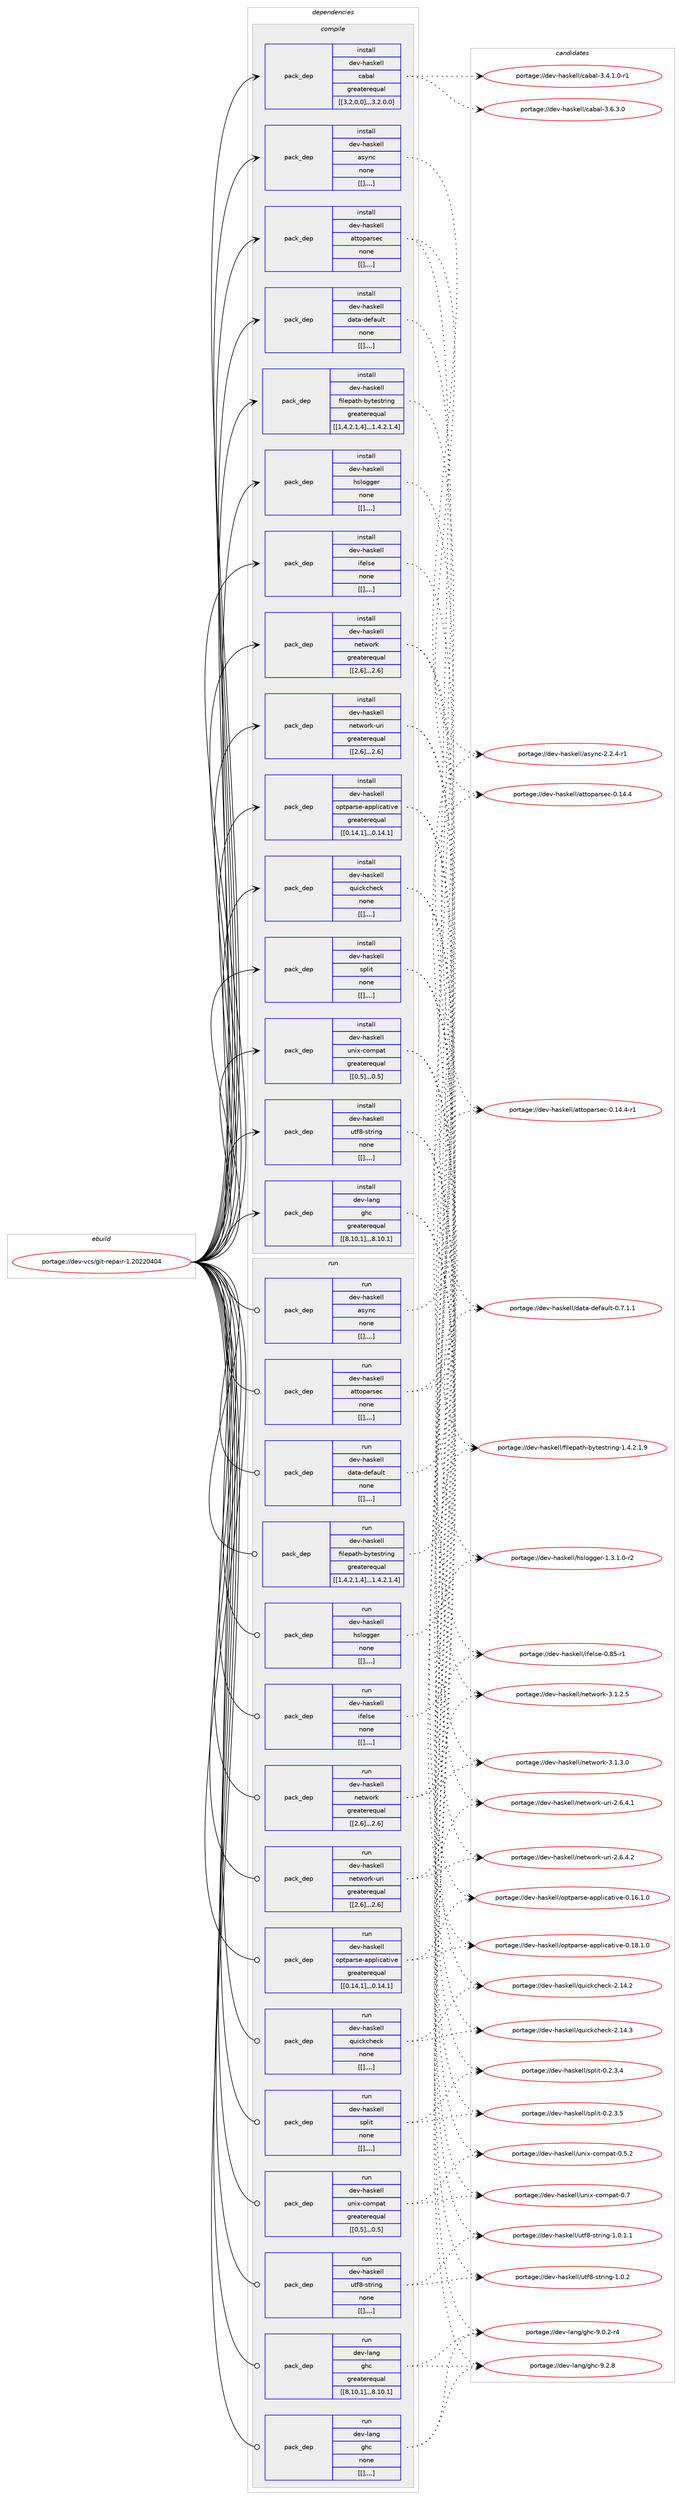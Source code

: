digraph prolog {

# *************
# Graph options
# *************

newrank=true;
concentrate=true;
compound=true;
graph [rankdir=LR,fontname=Helvetica,fontsize=10,ranksep=1.5];#, ranksep=2.5, nodesep=0.2];
edge  [arrowhead=vee];
node  [fontname=Helvetica,fontsize=10];

# **********
# The ebuild
# **********

subgraph cluster_leftcol {
color=gray;
label=<<i>ebuild</i>>;
id [label="portage://dev-vcs/git-repair-1.20220404", color=red, width=4, href="../dev-vcs/git-repair-1.20220404.svg"];
}

# ****************
# The dependencies
# ****************

subgraph cluster_midcol {
color=gray;
label=<<i>dependencies</i>>;
subgraph cluster_compile {
fillcolor="#eeeeee";
style=filled;
label=<<i>compile</i>>;
subgraph pack160324 {
dependency226020 [label=<<TABLE BORDER="0" CELLBORDER="1" CELLSPACING="0" CELLPADDING="4" WIDTH="220"><TR><TD ROWSPAN="6" CELLPADDING="30">pack_dep</TD></TR><TR><TD WIDTH="110">install</TD></TR><TR><TD>dev-haskell</TD></TR><TR><TD>async</TD></TR><TR><TD>none</TD></TR><TR><TD>[[],,,,]</TD></TR></TABLE>>, shape=none, color=blue];
}
id:e -> dependency226020:w [weight=20,style="solid",arrowhead="vee"];
subgraph pack160325 {
dependency226021 [label=<<TABLE BORDER="0" CELLBORDER="1" CELLSPACING="0" CELLPADDING="4" WIDTH="220"><TR><TD ROWSPAN="6" CELLPADDING="30">pack_dep</TD></TR><TR><TD WIDTH="110">install</TD></TR><TR><TD>dev-haskell</TD></TR><TR><TD>attoparsec</TD></TR><TR><TD>none</TD></TR><TR><TD>[[],,,,]</TD></TR></TABLE>>, shape=none, color=blue];
}
id:e -> dependency226021:w [weight=20,style="solid",arrowhead="vee"];
subgraph pack160326 {
dependency226022 [label=<<TABLE BORDER="0" CELLBORDER="1" CELLSPACING="0" CELLPADDING="4" WIDTH="220"><TR><TD ROWSPAN="6" CELLPADDING="30">pack_dep</TD></TR><TR><TD WIDTH="110">install</TD></TR><TR><TD>dev-haskell</TD></TR><TR><TD>cabal</TD></TR><TR><TD>greaterequal</TD></TR><TR><TD>[[3,2,0,0],,,3.2.0.0]</TD></TR></TABLE>>, shape=none, color=blue];
}
id:e -> dependency226022:w [weight=20,style="solid",arrowhead="vee"];
subgraph pack160327 {
dependency226023 [label=<<TABLE BORDER="0" CELLBORDER="1" CELLSPACING="0" CELLPADDING="4" WIDTH="220"><TR><TD ROWSPAN="6" CELLPADDING="30">pack_dep</TD></TR><TR><TD WIDTH="110">install</TD></TR><TR><TD>dev-haskell</TD></TR><TR><TD>data-default</TD></TR><TR><TD>none</TD></TR><TR><TD>[[],,,,]</TD></TR></TABLE>>, shape=none, color=blue];
}
id:e -> dependency226023:w [weight=20,style="solid",arrowhead="vee"];
subgraph pack160328 {
dependency226024 [label=<<TABLE BORDER="0" CELLBORDER="1" CELLSPACING="0" CELLPADDING="4" WIDTH="220"><TR><TD ROWSPAN="6" CELLPADDING="30">pack_dep</TD></TR><TR><TD WIDTH="110">install</TD></TR><TR><TD>dev-haskell</TD></TR><TR><TD>filepath-bytestring</TD></TR><TR><TD>greaterequal</TD></TR><TR><TD>[[1,4,2,1,4],,,1.4.2.1.4]</TD></TR></TABLE>>, shape=none, color=blue];
}
id:e -> dependency226024:w [weight=20,style="solid",arrowhead="vee"];
subgraph pack160329 {
dependency226025 [label=<<TABLE BORDER="0" CELLBORDER="1" CELLSPACING="0" CELLPADDING="4" WIDTH="220"><TR><TD ROWSPAN="6" CELLPADDING="30">pack_dep</TD></TR><TR><TD WIDTH="110">install</TD></TR><TR><TD>dev-haskell</TD></TR><TR><TD>hslogger</TD></TR><TR><TD>none</TD></TR><TR><TD>[[],,,,]</TD></TR></TABLE>>, shape=none, color=blue];
}
id:e -> dependency226025:w [weight=20,style="solid",arrowhead="vee"];
subgraph pack160330 {
dependency226026 [label=<<TABLE BORDER="0" CELLBORDER="1" CELLSPACING="0" CELLPADDING="4" WIDTH="220"><TR><TD ROWSPAN="6" CELLPADDING="30">pack_dep</TD></TR><TR><TD WIDTH="110">install</TD></TR><TR><TD>dev-haskell</TD></TR><TR><TD>ifelse</TD></TR><TR><TD>none</TD></TR><TR><TD>[[],,,,]</TD></TR></TABLE>>, shape=none, color=blue];
}
id:e -> dependency226026:w [weight=20,style="solid",arrowhead="vee"];
subgraph pack160331 {
dependency226027 [label=<<TABLE BORDER="0" CELLBORDER="1" CELLSPACING="0" CELLPADDING="4" WIDTH="220"><TR><TD ROWSPAN="6" CELLPADDING="30">pack_dep</TD></TR><TR><TD WIDTH="110">install</TD></TR><TR><TD>dev-haskell</TD></TR><TR><TD>network</TD></TR><TR><TD>greaterequal</TD></TR><TR><TD>[[2,6],,,2.6]</TD></TR></TABLE>>, shape=none, color=blue];
}
id:e -> dependency226027:w [weight=20,style="solid",arrowhead="vee"];
subgraph pack160332 {
dependency226028 [label=<<TABLE BORDER="0" CELLBORDER="1" CELLSPACING="0" CELLPADDING="4" WIDTH="220"><TR><TD ROWSPAN="6" CELLPADDING="30">pack_dep</TD></TR><TR><TD WIDTH="110">install</TD></TR><TR><TD>dev-haskell</TD></TR><TR><TD>network-uri</TD></TR><TR><TD>greaterequal</TD></TR><TR><TD>[[2,6],,,2.6]</TD></TR></TABLE>>, shape=none, color=blue];
}
id:e -> dependency226028:w [weight=20,style="solid",arrowhead="vee"];
subgraph pack160333 {
dependency226029 [label=<<TABLE BORDER="0" CELLBORDER="1" CELLSPACING="0" CELLPADDING="4" WIDTH="220"><TR><TD ROWSPAN="6" CELLPADDING="30">pack_dep</TD></TR><TR><TD WIDTH="110">install</TD></TR><TR><TD>dev-haskell</TD></TR><TR><TD>optparse-applicative</TD></TR><TR><TD>greaterequal</TD></TR><TR><TD>[[0,14,1],,,0.14.1]</TD></TR></TABLE>>, shape=none, color=blue];
}
id:e -> dependency226029:w [weight=20,style="solid",arrowhead="vee"];
subgraph pack160334 {
dependency226030 [label=<<TABLE BORDER="0" CELLBORDER="1" CELLSPACING="0" CELLPADDING="4" WIDTH="220"><TR><TD ROWSPAN="6" CELLPADDING="30">pack_dep</TD></TR><TR><TD WIDTH="110">install</TD></TR><TR><TD>dev-haskell</TD></TR><TR><TD>quickcheck</TD></TR><TR><TD>none</TD></TR><TR><TD>[[],,,,]</TD></TR></TABLE>>, shape=none, color=blue];
}
id:e -> dependency226030:w [weight=20,style="solid",arrowhead="vee"];
subgraph pack160335 {
dependency226031 [label=<<TABLE BORDER="0" CELLBORDER="1" CELLSPACING="0" CELLPADDING="4" WIDTH="220"><TR><TD ROWSPAN="6" CELLPADDING="30">pack_dep</TD></TR><TR><TD WIDTH="110">install</TD></TR><TR><TD>dev-haskell</TD></TR><TR><TD>split</TD></TR><TR><TD>none</TD></TR><TR><TD>[[],,,,]</TD></TR></TABLE>>, shape=none, color=blue];
}
id:e -> dependency226031:w [weight=20,style="solid",arrowhead="vee"];
subgraph pack160336 {
dependency226032 [label=<<TABLE BORDER="0" CELLBORDER="1" CELLSPACING="0" CELLPADDING="4" WIDTH="220"><TR><TD ROWSPAN="6" CELLPADDING="30">pack_dep</TD></TR><TR><TD WIDTH="110">install</TD></TR><TR><TD>dev-haskell</TD></TR><TR><TD>unix-compat</TD></TR><TR><TD>greaterequal</TD></TR><TR><TD>[[0,5],,,0.5]</TD></TR></TABLE>>, shape=none, color=blue];
}
id:e -> dependency226032:w [weight=20,style="solid",arrowhead="vee"];
subgraph pack160337 {
dependency226033 [label=<<TABLE BORDER="0" CELLBORDER="1" CELLSPACING="0" CELLPADDING="4" WIDTH="220"><TR><TD ROWSPAN="6" CELLPADDING="30">pack_dep</TD></TR><TR><TD WIDTH="110">install</TD></TR><TR><TD>dev-haskell</TD></TR><TR><TD>utf8-string</TD></TR><TR><TD>none</TD></TR><TR><TD>[[],,,,]</TD></TR></TABLE>>, shape=none, color=blue];
}
id:e -> dependency226033:w [weight=20,style="solid",arrowhead="vee"];
subgraph pack160338 {
dependency226034 [label=<<TABLE BORDER="0" CELLBORDER="1" CELLSPACING="0" CELLPADDING="4" WIDTH="220"><TR><TD ROWSPAN="6" CELLPADDING="30">pack_dep</TD></TR><TR><TD WIDTH="110">install</TD></TR><TR><TD>dev-lang</TD></TR><TR><TD>ghc</TD></TR><TR><TD>greaterequal</TD></TR><TR><TD>[[8,10,1],,,8.10.1]</TD></TR></TABLE>>, shape=none, color=blue];
}
id:e -> dependency226034:w [weight=20,style="solid",arrowhead="vee"];
}
subgraph cluster_compileandrun {
fillcolor="#eeeeee";
style=filled;
label=<<i>compile and run</i>>;
}
subgraph cluster_run {
fillcolor="#eeeeee";
style=filled;
label=<<i>run</i>>;
subgraph pack160339 {
dependency226035 [label=<<TABLE BORDER="0" CELLBORDER="1" CELLSPACING="0" CELLPADDING="4" WIDTH="220"><TR><TD ROWSPAN="6" CELLPADDING="30">pack_dep</TD></TR><TR><TD WIDTH="110">run</TD></TR><TR><TD>dev-haskell</TD></TR><TR><TD>async</TD></TR><TR><TD>none</TD></TR><TR><TD>[[],,,,]</TD></TR></TABLE>>, shape=none, color=blue];
}
id:e -> dependency226035:w [weight=20,style="solid",arrowhead="odot"];
subgraph pack160340 {
dependency226036 [label=<<TABLE BORDER="0" CELLBORDER="1" CELLSPACING="0" CELLPADDING="4" WIDTH="220"><TR><TD ROWSPAN="6" CELLPADDING="30">pack_dep</TD></TR><TR><TD WIDTH="110">run</TD></TR><TR><TD>dev-haskell</TD></TR><TR><TD>attoparsec</TD></TR><TR><TD>none</TD></TR><TR><TD>[[],,,,]</TD></TR></TABLE>>, shape=none, color=blue];
}
id:e -> dependency226036:w [weight=20,style="solid",arrowhead="odot"];
subgraph pack160341 {
dependency226037 [label=<<TABLE BORDER="0" CELLBORDER="1" CELLSPACING="0" CELLPADDING="4" WIDTH="220"><TR><TD ROWSPAN="6" CELLPADDING="30">pack_dep</TD></TR><TR><TD WIDTH="110">run</TD></TR><TR><TD>dev-haskell</TD></TR><TR><TD>data-default</TD></TR><TR><TD>none</TD></TR><TR><TD>[[],,,,]</TD></TR></TABLE>>, shape=none, color=blue];
}
id:e -> dependency226037:w [weight=20,style="solid",arrowhead="odot"];
subgraph pack160342 {
dependency226038 [label=<<TABLE BORDER="0" CELLBORDER="1" CELLSPACING="0" CELLPADDING="4" WIDTH="220"><TR><TD ROWSPAN="6" CELLPADDING="30">pack_dep</TD></TR><TR><TD WIDTH="110">run</TD></TR><TR><TD>dev-haskell</TD></TR><TR><TD>filepath-bytestring</TD></TR><TR><TD>greaterequal</TD></TR><TR><TD>[[1,4,2,1,4],,,1.4.2.1.4]</TD></TR></TABLE>>, shape=none, color=blue];
}
id:e -> dependency226038:w [weight=20,style="solid",arrowhead="odot"];
subgraph pack160343 {
dependency226039 [label=<<TABLE BORDER="0" CELLBORDER="1" CELLSPACING="0" CELLPADDING="4" WIDTH="220"><TR><TD ROWSPAN="6" CELLPADDING="30">pack_dep</TD></TR><TR><TD WIDTH="110">run</TD></TR><TR><TD>dev-haskell</TD></TR><TR><TD>hslogger</TD></TR><TR><TD>none</TD></TR><TR><TD>[[],,,,]</TD></TR></TABLE>>, shape=none, color=blue];
}
id:e -> dependency226039:w [weight=20,style="solid",arrowhead="odot"];
subgraph pack160344 {
dependency226040 [label=<<TABLE BORDER="0" CELLBORDER="1" CELLSPACING="0" CELLPADDING="4" WIDTH="220"><TR><TD ROWSPAN="6" CELLPADDING="30">pack_dep</TD></TR><TR><TD WIDTH="110">run</TD></TR><TR><TD>dev-haskell</TD></TR><TR><TD>ifelse</TD></TR><TR><TD>none</TD></TR><TR><TD>[[],,,,]</TD></TR></TABLE>>, shape=none, color=blue];
}
id:e -> dependency226040:w [weight=20,style="solid",arrowhead="odot"];
subgraph pack160345 {
dependency226041 [label=<<TABLE BORDER="0" CELLBORDER="1" CELLSPACING="0" CELLPADDING="4" WIDTH="220"><TR><TD ROWSPAN="6" CELLPADDING="30">pack_dep</TD></TR><TR><TD WIDTH="110">run</TD></TR><TR><TD>dev-haskell</TD></TR><TR><TD>network</TD></TR><TR><TD>greaterequal</TD></TR><TR><TD>[[2,6],,,2.6]</TD></TR></TABLE>>, shape=none, color=blue];
}
id:e -> dependency226041:w [weight=20,style="solid",arrowhead="odot"];
subgraph pack160346 {
dependency226042 [label=<<TABLE BORDER="0" CELLBORDER="1" CELLSPACING="0" CELLPADDING="4" WIDTH="220"><TR><TD ROWSPAN="6" CELLPADDING="30">pack_dep</TD></TR><TR><TD WIDTH="110">run</TD></TR><TR><TD>dev-haskell</TD></TR><TR><TD>network-uri</TD></TR><TR><TD>greaterequal</TD></TR><TR><TD>[[2,6],,,2.6]</TD></TR></TABLE>>, shape=none, color=blue];
}
id:e -> dependency226042:w [weight=20,style="solid",arrowhead="odot"];
subgraph pack160347 {
dependency226043 [label=<<TABLE BORDER="0" CELLBORDER="1" CELLSPACING="0" CELLPADDING="4" WIDTH="220"><TR><TD ROWSPAN="6" CELLPADDING="30">pack_dep</TD></TR><TR><TD WIDTH="110">run</TD></TR><TR><TD>dev-haskell</TD></TR><TR><TD>optparse-applicative</TD></TR><TR><TD>greaterequal</TD></TR><TR><TD>[[0,14,1],,,0.14.1]</TD></TR></TABLE>>, shape=none, color=blue];
}
id:e -> dependency226043:w [weight=20,style="solid",arrowhead="odot"];
subgraph pack160348 {
dependency226044 [label=<<TABLE BORDER="0" CELLBORDER="1" CELLSPACING="0" CELLPADDING="4" WIDTH="220"><TR><TD ROWSPAN="6" CELLPADDING="30">pack_dep</TD></TR><TR><TD WIDTH="110">run</TD></TR><TR><TD>dev-haskell</TD></TR><TR><TD>quickcheck</TD></TR><TR><TD>none</TD></TR><TR><TD>[[],,,,]</TD></TR></TABLE>>, shape=none, color=blue];
}
id:e -> dependency226044:w [weight=20,style="solid",arrowhead="odot"];
subgraph pack160349 {
dependency226045 [label=<<TABLE BORDER="0" CELLBORDER="1" CELLSPACING="0" CELLPADDING="4" WIDTH="220"><TR><TD ROWSPAN="6" CELLPADDING="30">pack_dep</TD></TR><TR><TD WIDTH="110">run</TD></TR><TR><TD>dev-haskell</TD></TR><TR><TD>split</TD></TR><TR><TD>none</TD></TR><TR><TD>[[],,,,]</TD></TR></TABLE>>, shape=none, color=blue];
}
id:e -> dependency226045:w [weight=20,style="solid",arrowhead="odot"];
subgraph pack160350 {
dependency226046 [label=<<TABLE BORDER="0" CELLBORDER="1" CELLSPACING="0" CELLPADDING="4" WIDTH="220"><TR><TD ROWSPAN="6" CELLPADDING="30">pack_dep</TD></TR><TR><TD WIDTH="110">run</TD></TR><TR><TD>dev-haskell</TD></TR><TR><TD>unix-compat</TD></TR><TR><TD>greaterequal</TD></TR><TR><TD>[[0,5],,,0.5]</TD></TR></TABLE>>, shape=none, color=blue];
}
id:e -> dependency226046:w [weight=20,style="solid",arrowhead="odot"];
subgraph pack160351 {
dependency226047 [label=<<TABLE BORDER="0" CELLBORDER="1" CELLSPACING="0" CELLPADDING="4" WIDTH="220"><TR><TD ROWSPAN="6" CELLPADDING="30">pack_dep</TD></TR><TR><TD WIDTH="110">run</TD></TR><TR><TD>dev-haskell</TD></TR><TR><TD>utf8-string</TD></TR><TR><TD>none</TD></TR><TR><TD>[[],,,,]</TD></TR></TABLE>>, shape=none, color=blue];
}
id:e -> dependency226047:w [weight=20,style="solid",arrowhead="odot"];
subgraph pack160352 {
dependency226048 [label=<<TABLE BORDER="0" CELLBORDER="1" CELLSPACING="0" CELLPADDING="4" WIDTH="220"><TR><TD ROWSPAN="6" CELLPADDING="30">pack_dep</TD></TR><TR><TD WIDTH="110">run</TD></TR><TR><TD>dev-lang</TD></TR><TR><TD>ghc</TD></TR><TR><TD>greaterequal</TD></TR><TR><TD>[[8,10,1],,,8.10.1]</TD></TR></TABLE>>, shape=none, color=blue];
}
id:e -> dependency226048:w [weight=20,style="solid",arrowhead="odot"];
subgraph pack160353 {
dependency226049 [label=<<TABLE BORDER="0" CELLBORDER="1" CELLSPACING="0" CELLPADDING="4" WIDTH="220"><TR><TD ROWSPAN="6" CELLPADDING="30">pack_dep</TD></TR><TR><TD WIDTH="110">run</TD></TR><TR><TD>dev-lang</TD></TR><TR><TD>ghc</TD></TR><TR><TD>none</TD></TR><TR><TD>[[],,,,]</TD></TR></TABLE>>, shape=none, color=blue];
}
id:e -> dependency226049:w [weight=20,style="solid",arrowhead="odot"];
}
}

# **************
# The candidates
# **************

subgraph cluster_choices {
rank=same;
color=gray;
label=<<i>candidates</i>>;

subgraph choice160324 {
color=black;
nodesep=1;
choice10010111845104971151071011081084797115121110994550465046524511449 [label="portage://dev-haskell/async-2.2.4-r1", color=red, width=4,href="../dev-haskell/async-2.2.4-r1.svg"];
dependency226020:e -> choice10010111845104971151071011081084797115121110994550465046524511449:w [style=dotted,weight="100"];
}
subgraph choice160325 {
color=black;
nodesep=1;
choice100101118451049711510710110810847971161161111129711411510199454846495246524511449 [label="portage://dev-haskell/attoparsec-0.14.4-r1", color=red, width=4,href="../dev-haskell/attoparsec-0.14.4-r1.svg"];
choice10010111845104971151071011081084797116116111112971141151019945484649524652 [label="portage://dev-haskell/attoparsec-0.14.4", color=red, width=4,href="../dev-haskell/attoparsec-0.14.4.svg"];
dependency226021:e -> choice100101118451049711510710110810847971161161111129711411510199454846495246524511449:w [style=dotted,weight="100"];
dependency226021:e -> choice10010111845104971151071011081084797116116111112971141151019945484649524652:w [style=dotted,weight="100"];
}
subgraph choice160326 {
color=black;
nodesep=1;
choice100101118451049711510710110810847999798971084551465446514648 [label="portage://dev-haskell/cabal-3.6.3.0", color=red, width=4,href="../dev-haskell/cabal-3.6.3.0.svg"];
choice1001011184510497115107101108108479997989710845514652464946484511449 [label="portage://dev-haskell/cabal-3.4.1.0-r1", color=red, width=4,href="../dev-haskell/cabal-3.4.1.0-r1.svg"];
dependency226022:e -> choice100101118451049711510710110810847999798971084551465446514648:w [style=dotted,weight="100"];
dependency226022:e -> choice1001011184510497115107101108108479997989710845514652464946484511449:w [style=dotted,weight="100"];
}
subgraph choice160327 {
color=black;
nodesep=1;
choice100101118451049711510710110810847100971169745100101102971171081164548465546494649 [label="portage://dev-haskell/data-default-0.7.1.1", color=red, width=4,href="../dev-haskell/data-default-0.7.1.1.svg"];
dependency226023:e -> choice100101118451049711510710110810847100971169745100101102971171081164548465546494649:w [style=dotted,weight="100"];
}
subgraph choice160328 {
color=black;
nodesep=1;
choice10010111845104971151071011081084710210510810111297116104459812111610111511611410511010345494652465046494657 [label="portage://dev-haskell/filepath-bytestring-1.4.2.1.9", color=red, width=4,href="../dev-haskell/filepath-bytestring-1.4.2.1.9.svg"];
dependency226024:e -> choice10010111845104971151071011081084710210510810111297116104459812111610111511611410511010345494652465046494657:w [style=dotted,weight="100"];
}
subgraph choice160329 {
color=black;
nodesep=1;
choice10010111845104971151071011081084710411510811110310310111445494651464946484511450 [label="portage://dev-haskell/hslogger-1.3.1.0-r2", color=red, width=4,href="../dev-haskell/hslogger-1.3.1.0-r2.svg"];
dependency226025:e -> choice10010111845104971151071011081084710411510811110310310111445494651464946484511450:w [style=dotted,weight="100"];
}
subgraph choice160330 {
color=black;
nodesep=1;
choice10010111845104971151071011081084710510210110811510145484656534511449 [label="portage://dev-haskell/ifelse-0.85-r1", color=red, width=4,href="../dev-haskell/ifelse-0.85-r1.svg"];
dependency226026:e -> choice10010111845104971151071011081084710510210110811510145484656534511449:w [style=dotted,weight="100"];
}
subgraph choice160331 {
color=black;
nodesep=1;
choice1001011184510497115107101108108471101011161191111141074551464946514648 [label="portage://dev-haskell/network-3.1.3.0", color=red, width=4,href="../dev-haskell/network-3.1.3.0.svg"];
choice1001011184510497115107101108108471101011161191111141074551464946504653 [label="portage://dev-haskell/network-3.1.2.5", color=red, width=4,href="../dev-haskell/network-3.1.2.5.svg"];
dependency226027:e -> choice1001011184510497115107101108108471101011161191111141074551464946514648:w [style=dotted,weight="100"];
dependency226027:e -> choice1001011184510497115107101108108471101011161191111141074551464946504653:w [style=dotted,weight="100"];
}
subgraph choice160332 {
color=black;
nodesep=1;
choice100101118451049711510710110810847110101116119111114107451171141054550465446524650 [label="portage://dev-haskell/network-uri-2.6.4.2", color=red, width=4,href="../dev-haskell/network-uri-2.6.4.2.svg"];
choice100101118451049711510710110810847110101116119111114107451171141054550465446524649 [label="portage://dev-haskell/network-uri-2.6.4.1", color=red, width=4,href="../dev-haskell/network-uri-2.6.4.1.svg"];
dependency226028:e -> choice100101118451049711510710110810847110101116119111114107451171141054550465446524650:w [style=dotted,weight="100"];
dependency226028:e -> choice100101118451049711510710110810847110101116119111114107451171141054550465446524649:w [style=dotted,weight="100"];
}
subgraph choice160333 {
color=black;
nodesep=1;
choice1001011184510497115107101108108471111121161129711411510145971121121081059997116105118101454846495646494648 [label="portage://dev-haskell/optparse-applicative-0.18.1.0", color=red, width=4,href="../dev-haskell/optparse-applicative-0.18.1.0.svg"];
choice1001011184510497115107101108108471111121161129711411510145971121121081059997116105118101454846495446494648 [label="portage://dev-haskell/optparse-applicative-0.16.1.0", color=red, width=4,href="../dev-haskell/optparse-applicative-0.16.1.0.svg"];
dependency226029:e -> choice1001011184510497115107101108108471111121161129711411510145971121121081059997116105118101454846495646494648:w [style=dotted,weight="100"];
dependency226029:e -> choice1001011184510497115107101108108471111121161129711411510145971121121081059997116105118101454846495446494648:w [style=dotted,weight="100"];
}
subgraph choice160334 {
color=black;
nodesep=1;
choice10010111845104971151071011081084711311710599107991041019910745504649524651 [label="portage://dev-haskell/quickcheck-2.14.3", color=red, width=4,href="../dev-haskell/quickcheck-2.14.3.svg"];
choice10010111845104971151071011081084711311710599107991041019910745504649524650 [label="portage://dev-haskell/quickcheck-2.14.2", color=red, width=4,href="../dev-haskell/quickcheck-2.14.2.svg"];
dependency226030:e -> choice10010111845104971151071011081084711311710599107991041019910745504649524651:w [style=dotted,weight="100"];
dependency226030:e -> choice10010111845104971151071011081084711311710599107991041019910745504649524650:w [style=dotted,weight="100"];
}
subgraph choice160335 {
color=black;
nodesep=1;
choice1001011184510497115107101108108471151121081051164548465046514653 [label="portage://dev-haskell/split-0.2.3.5", color=red, width=4,href="../dev-haskell/split-0.2.3.5.svg"];
choice1001011184510497115107101108108471151121081051164548465046514652 [label="portage://dev-haskell/split-0.2.3.4", color=red, width=4,href="../dev-haskell/split-0.2.3.4.svg"];
dependency226031:e -> choice1001011184510497115107101108108471151121081051164548465046514653:w [style=dotted,weight="100"];
dependency226031:e -> choice1001011184510497115107101108108471151121081051164548465046514652:w [style=dotted,weight="100"];
}
subgraph choice160336 {
color=black;
nodesep=1;
choice10010111845104971151071011081084711711010512045991111091129711645484655 [label="portage://dev-haskell/unix-compat-0.7", color=red, width=4,href="../dev-haskell/unix-compat-0.7.svg"];
choice100101118451049711510710110810847117110105120459911110911297116454846534650 [label="portage://dev-haskell/unix-compat-0.5.2", color=red, width=4,href="../dev-haskell/unix-compat-0.5.2.svg"];
dependency226032:e -> choice10010111845104971151071011081084711711010512045991111091129711645484655:w [style=dotted,weight="100"];
dependency226032:e -> choice100101118451049711510710110810847117110105120459911110911297116454846534650:w [style=dotted,weight="100"];
}
subgraph choice160337 {
color=black;
nodesep=1;
choice1001011184510497115107101108108471171161025645115116114105110103454946484650 [label="portage://dev-haskell/utf8-string-1.0.2", color=red, width=4,href="../dev-haskell/utf8-string-1.0.2.svg"];
choice10010111845104971151071011081084711711610256451151161141051101034549464846494649 [label="portage://dev-haskell/utf8-string-1.0.1.1", color=red, width=4,href="../dev-haskell/utf8-string-1.0.1.1.svg"];
dependency226033:e -> choice1001011184510497115107101108108471171161025645115116114105110103454946484650:w [style=dotted,weight="100"];
dependency226033:e -> choice10010111845104971151071011081084711711610256451151161141051101034549464846494649:w [style=dotted,weight="100"];
}
subgraph choice160338 {
color=black;
nodesep=1;
choice10010111845108971101034710310499455746504656 [label="portage://dev-lang/ghc-9.2.8", color=red, width=4,href="../dev-lang/ghc-9.2.8.svg"];
choice100101118451089711010347103104994557464846504511452 [label="portage://dev-lang/ghc-9.0.2-r4", color=red, width=4,href="../dev-lang/ghc-9.0.2-r4.svg"];
dependency226034:e -> choice10010111845108971101034710310499455746504656:w [style=dotted,weight="100"];
dependency226034:e -> choice100101118451089711010347103104994557464846504511452:w [style=dotted,weight="100"];
}
subgraph choice160339 {
color=black;
nodesep=1;
choice10010111845104971151071011081084797115121110994550465046524511449 [label="portage://dev-haskell/async-2.2.4-r1", color=red, width=4,href="../dev-haskell/async-2.2.4-r1.svg"];
dependency226035:e -> choice10010111845104971151071011081084797115121110994550465046524511449:w [style=dotted,weight="100"];
}
subgraph choice160340 {
color=black;
nodesep=1;
choice100101118451049711510710110810847971161161111129711411510199454846495246524511449 [label="portage://dev-haskell/attoparsec-0.14.4-r1", color=red, width=4,href="../dev-haskell/attoparsec-0.14.4-r1.svg"];
choice10010111845104971151071011081084797116116111112971141151019945484649524652 [label="portage://dev-haskell/attoparsec-0.14.4", color=red, width=4,href="../dev-haskell/attoparsec-0.14.4.svg"];
dependency226036:e -> choice100101118451049711510710110810847971161161111129711411510199454846495246524511449:w [style=dotted,weight="100"];
dependency226036:e -> choice10010111845104971151071011081084797116116111112971141151019945484649524652:w [style=dotted,weight="100"];
}
subgraph choice160341 {
color=black;
nodesep=1;
choice100101118451049711510710110810847100971169745100101102971171081164548465546494649 [label="portage://dev-haskell/data-default-0.7.1.1", color=red, width=4,href="../dev-haskell/data-default-0.7.1.1.svg"];
dependency226037:e -> choice100101118451049711510710110810847100971169745100101102971171081164548465546494649:w [style=dotted,weight="100"];
}
subgraph choice160342 {
color=black;
nodesep=1;
choice10010111845104971151071011081084710210510810111297116104459812111610111511611410511010345494652465046494657 [label="portage://dev-haskell/filepath-bytestring-1.4.2.1.9", color=red, width=4,href="../dev-haskell/filepath-bytestring-1.4.2.1.9.svg"];
dependency226038:e -> choice10010111845104971151071011081084710210510810111297116104459812111610111511611410511010345494652465046494657:w [style=dotted,weight="100"];
}
subgraph choice160343 {
color=black;
nodesep=1;
choice10010111845104971151071011081084710411510811110310310111445494651464946484511450 [label="portage://dev-haskell/hslogger-1.3.1.0-r2", color=red, width=4,href="../dev-haskell/hslogger-1.3.1.0-r2.svg"];
dependency226039:e -> choice10010111845104971151071011081084710411510811110310310111445494651464946484511450:w [style=dotted,weight="100"];
}
subgraph choice160344 {
color=black;
nodesep=1;
choice10010111845104971151071011081084710510210110811510145484656534511449 [label="portage://dev-haskell/ifelse-0.85-r1", color=red, width=4,href="../dev-haskell/ifelse-0.85-r1.svg"];
dependency226040:e -> choice10010111845104971151071011081084710510210110811510145484656534511449:w [style=dotted,weight="100"];
}
subgraph choice160345 {
color=black;
nodesep=1;
choice1001011184510497115107101108108471101011161191111141074551464946514648 [label="portage://dev-haskell/network-3.1.3.0", color=red, width=4,href="../dev-haskell/network-3.1.3.0.svg"];
choice1001011184510497115107101108108471101011161191111141074551464946504653 [label="portage://dev-haskell/network-3.1.2.5", color=red, width=4,href="../dev-haskell/network-3.1.2.5.svg"];
dependency226041:e -> choice1001011184510497115107101108108471101011161191111141074551464946514648:w [style=dotted,weight="100"];
dependency226041:e -> choice1001011184510497115107101108108471101011161191111141074551464946504653:w [style=dotted,weight="100"];
}
subgraph choice160346 {
color=black;
nodesep=1;
choice100101118451049711510710110810847110101116119111114107451171141054550465446524650 [label="portage://dev-haskell/network-uri-2.6.4.2", color=red, width=4,href="../dev-haskell/network-uri-2.6.4.2.svg"];
choice100101118451049711510710110810847110101116119111114107451171141054550465446524649 [label="portage://dev-haskell/network-uri-2.6.4.1", color=red, width=4,href="../dev-haskell/network-uri-2.6.4.1.svg"];
dependency226042:e -> choice100101118451049711510710110810847110101116119111114107451171141054550465446524650:w [style=dotted,weight="100"];
dependency226042:e -> choice100101118451049711510710110810847110101116119111114107451171141054550465446524649:w [style=dotted,weight="100"];
}
subgraph choice160347 {
color=black;
nodesep=1;
choice1001011184510497115107101108108471111121161129711411510145971121121081059997116105118101454846495646494648 [label="portage://dev-haskell/optparse-applicative-0.18.1.0", color=red, width=4,href="../dev-haskell/optparse-applicative-0.18.1.0.svg"];
choice1001011184510497115107101108108471111121161129711411510145971121121081059997116105118101454846495446494648 [label="portage://dev-haskell/optparse-applicative-0.16.1.0", color=red, width=4,href="../dev-haskell/optparse-applicative-0.16.1.0.svg"];
dependency226043:e -> choice1001011184510497115107101108108471111121161129711411510145971121121081059997116105118101454846495646494648:w [style=dotted,weight="100"];
dependency226043:e -> choice1001011184510497115107101108108471111121161129711411510145971121121081059997116105118101454846495446494648:w [style=dotted,weight="100"];
}
subgraph choice160348 {
color=black;
nodesep=1;
choice10010111845104971151071011081084711311710599107991041019910745504649524651 [label="portage://dev-haskell/quickcheck-2.14.3", color=red, width=4,href="../dev-haskell/quickcheck-2.14.3.svg"];
choice10010111845104971151071011081084711311710599107991041019910745504649524650 [label="portage://dev-haskell/quickcheck-2.14.2", color=red, width=4,href="../dev-haskell/quickcheck-2.14.2.svg"];
dependency226044:e -> choice10010111845104971151071011081084711311710599107991041019910745504649524651:w [style=dotted,weight="100"];
dependency226044:e -> choice10010111845104971151071011081084711311710599107991041019910745504649524650:w [style=dotted,weight="100"];
}
subgraph choice160349 {
color=black;
nodesep=1;
choice1001011184510497115107101108108471151121081051164548465046514653 [label="portage://dev-haskell/split-0.2.3.5", color=red, width=4,href="../dev-haskell/split-0.2.3.5.svg"];
choice1001011184510497115107101108108471151121081051164548465046514652 [label="portage://dev-haskell/split-0.2.3.4", color=red, width=4,href="../dev-haskell/split-0.2.3.4.svg"];
dependency226045:e -> choice1001011184510497115107101108108471151121081051164548465046514653:w [style=dotted,weight="100"];
dependency226045:e -> choice1001011184510497115107101108108471151121081051164548465046514652:w [style=dotted,weight="100"];
}
subgraph choice160350 {
color=black;
nodesep=1;
choice10010111845104971151071011081084711711010512045991111091129711645484655 [label="portage://dev-haskell/unix-compat-0.7", color=red, width=4,href="../dev-haskell/unix-compat-0.7.svg"];
choice100101118451049711510710110810847117110105120459911110911297116454846534650 [label="portage://dev-haskell/unix-compat-0.5.2", color=red, width=4,href="../dev-haskell/unix-compat-0.5.2.svg"];
dependency226046:e -> choice10010111845104971151071011081084711711010512045991111091129711645484655:w [style=dotted,weight="100"];
dependency226046:e -> choice100101118451049711510710110810847117110105120459911110911297116454846534650:w [style=dotted,weight="100"];
}
subgraph choice160351 {
color=black;
nodesep=1;
choice1001011184510497115107101108108471171161025645115116114105110103454946484650 [label="portage://dev-haskell/utf8-string-1.0.2", color=red, width=4,href="../dev-haskell/utf8-string-1.0.2.svg"];
choice10010111845104971151071011081084711711610256451151161141051101034549464846494649 [label="portage://dev-haskell/utf8-string-1.0.1.1", color=red, width=4,href="../dev-haskell/utf8-string-1.0.1.1.svg"];
dependency226047:e -> choice1001011184510497115107101108108471171161025645115116114105110103454946484650:w [style=dotted,weight="100"];
dependency226047:e -> choice10010111845104971151071011081084711711610256451151161141051101034549464846494649:w [style=dotted,weight="100"];
}
subgraph choice160352 {
color=black;
nodesep=1;
choice10010111845108971101034710310499455746504656 [label="portage://dev-lang/ghc-9.2.8", color=red, width=4,href="../dev-lang/ghc-9.2.8.svg"];
choice100101118451089711010347103104994557464846504511452 [label="portage://dev-lang/ghc-9.0.2-r4", color=red, width=4,href="../dev-lang/ghc-9.0.2-r4.svg"];
dependency226048:e -> choice10010111845108971101034710310499455746504656:w [style=dotted,weight="100"];
dependency226048:e -> choice100101118451089711010347103104994557464846504511452:w [style=dotted,weight="100"];
}
subgraph choice160353 {
color=black;
nodesep=1;
choice10010111845108971101034710310499455746504656 [label="portage://dev-lang/ghc-9.2.8", color=red, width=4,href="../dev-lang/ghc-9.2.8.svg"];
choice100101118451089711010347103104994557464846504511452 [label="portage://dev-lang/ghc-9.0.2-r4", color=red, width=4,href="../dev-lang/ghc-9.0.2-r4.svg"];
dependency226049:e -> choice10010111845108971101034710310499455746504656:w [style=dotted,weight="100"];
dependency226049:e -> choice100101118451089711010347103104994557464846504511452:w [style=dotted,weight="100"];
}
}

}
